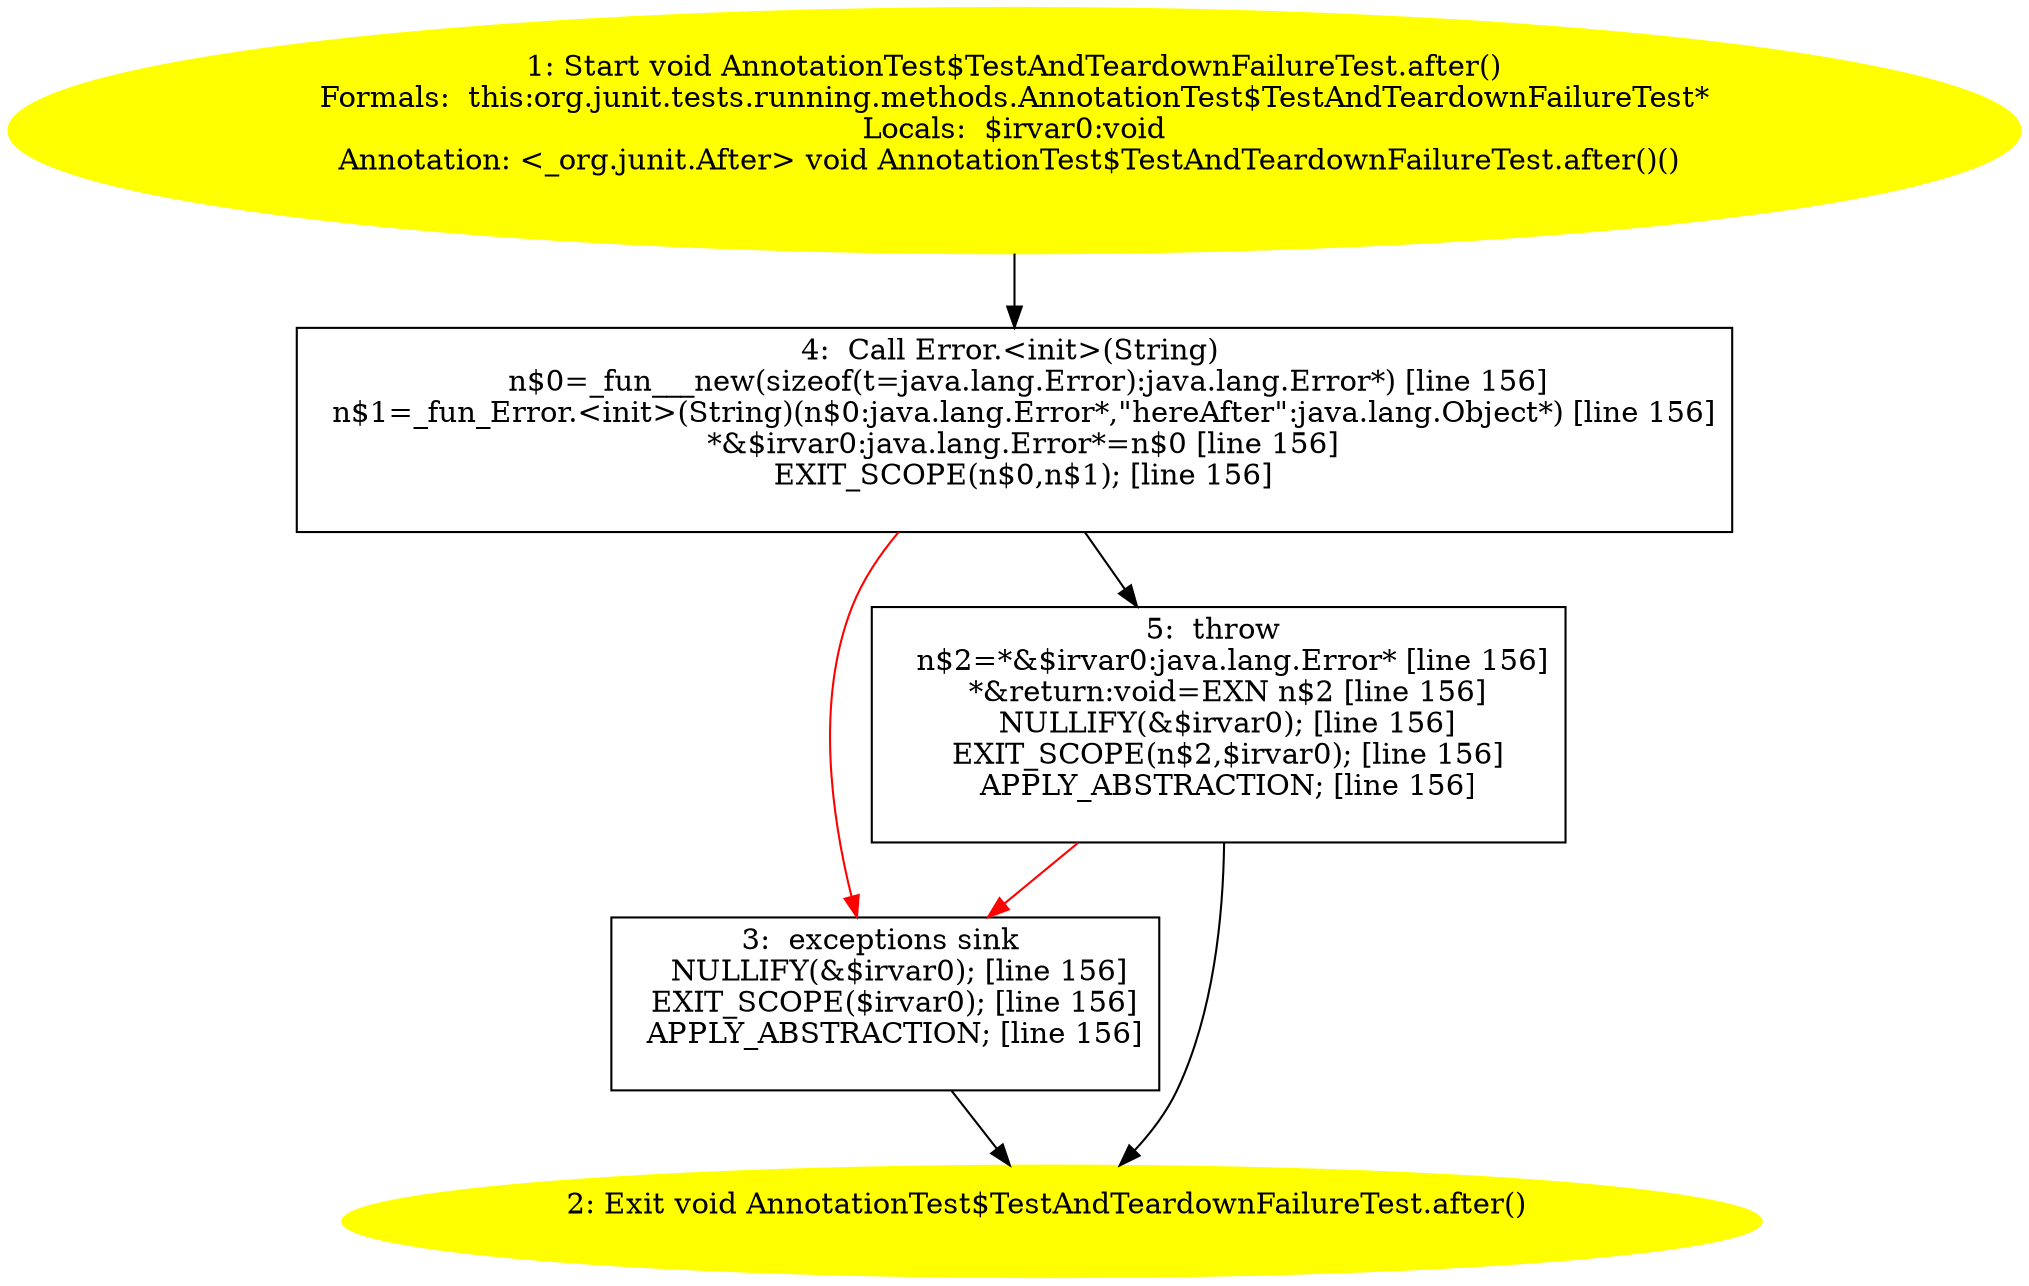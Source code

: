 /* @generated */
digraph cfg {
"org.junit.tests.running.methods.AnnotationTest$TestAndTeardownFailureTest.after():void.e52b7d476007eb2c4ff9ddae52947c88_1" [label="1: Start void AnnotationTest$TestAndTeardownFailureTest.after()\nFormals:  this:org.junit.tests.running.methods.AnnotationTest$TestAndTeardownFailureTest*\nLocals:  $irvar0:void\nAnnotation: <_org.junit.After> void AnnotationTest$TestAndTeardownFailureTest.after()() \n  " color=yellow style=filled]
	

	 "org.junit.tests.running.methods.AnnotationTest$TestAndTeardownFailureTest.after():void.e52b7d476007eb2c4ff9ddae52947c88_1" -> "org.junit.tests.running.methods.AnnotationTest$TestAndTeardownFailureTest.after():void.e52b7d476007eb2c4ff9ddae52947c88_4" ;
"org.junit.tests.running.methods.AnnotationTest$TestAndTeardownFailureTest.after():void.e52b7d476007eb2c4ff9ddae52947c88_2" [label="2: Exit void AnnotationTest$TestAndTeardownFailureTest.after() \n  " color=yellow style=filled]
	

"org.junit.tests.running.methods.AnnotationTest$TestAndTeardownFailureTest.after():void.e52b7d476007eb2c4ff9ddae52947c88_3" [label="3:  exceptions sink \n   NULLIFY(&$irvar0); [line 156]\n  EXIT_SCOPE($irvar0); [line 156]\n  APPLY_ABSTRACTION; [line 156]\n " shape="box"]
	

	 "org.junit.tests.running.methods.AnnotationTest$TestAndTeardownFailureTest.after():void.e52b7d476007eb2c4ff9ddae52947c88_3" -> "org.junit.tests.running.methods.AnnotationTest$TestAndTeardownFailureTest.after():void.e52b7d476007eb2c4ff9ddae52947c88_2" ;
"org.junit.tests.running.methods.AnnotationTest$TestAndTeardownFailureTest.after():void.e52b7d476007eb2c4ff9ddae52947c88_4" [label="4:  Call Error.<init>(String) \n   n$0=_fun___new(sizeof(t=java.lang.Error):java.lang.Error*) [line 156]\n  n$1=_fun_Error.<init>(String)(n$0:java.lang.Error*,\"hereAfter\":java.lang.Object*) [line 156]\n  *&$irvar0:java.lang.Error*=n$0 [line 156]\n  EXIT_SCOPE(n$0,n$1); [line 156]\n " shape="box"]
	

	 "org.junit.tests.running.methods.AnnotationTest$TestAndTeardownFailureTest.after():void.e52b7d476007eb2c4ff9ddae52947c88_4" -> "org.junit.tests.running.methods.AnnotationTest$TestAndTeardownFailureTest.after():void.e52b7d476007eb2c4ff9ddae52947c88_5" ;
	 "org.junit.tests.running.methods.AnnotationTest$TestAndTeardownFailureTest.after():void.e52b7d476007eb2c4ff9ddae52947c88_4" -> "org.junit.tests.running.methods.AnnotationTest$TestAndTeardownFailureTest.after():void.e52b7d476007eb2c4ff9ddae52947c88_3" [color="red" ];
"org.junit.tests.running.methods.AnnotationTest$TestAndTeardownFailureTest.after():void.e52b7d476007eb2c4ff9ddae52947c88_5" [label="5:  throw \n   n$2=*&$irvar0:java.lang.Error* [line 156]\n  *&return:void=EXN n$2 [line 156]\n  NULLIFY(&$irvar0); [line 156]\n  EXIT_SCOPE(n$2,$irvar0); [line 156]\n  APPLY_ABSTRACTION; [line 156]\n " shape="box"]
	

	 "org.junit.tests.running.methods.AnnotationTest$TestAndTeardownFailureTest.after():void.e52b7d476007eb2c4ff9ddae52947c88_5" -> "org.junit.tests.running.methods.AnnotationTest$TestAndTeardownFailureTest.after():void.e52b7d476007eb2c4ff9ddae52947c88_2" ;
	 "org.junit.tests.running.methods.AnnotationTest$TestAndTeardownFailureTest.after():void.e52b7d476007eb2c4ff9ddae52947c88_5" -> "org.junit.tests.running.methods.AnnotationTest$TestAndTeardownFailureTest.after():void.e52b7d476007eb2c4ff9ddae52947c88_3" [color="red" ];
}
